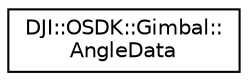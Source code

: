 digraph "Graphical Class Hierarchy"
{
 // INTERACTIVE_SVG=YES
 // LATEX_PDF_SIZE
  edge [fontname="Helvetica",fontsize="10",labelfontname="Helvetica",labelfontsize="10"];
  node [fontname="Helvetica",fontsize="10",shape=record];
  rankdir="LR";
  Node0 [label="DJI::OSDK::Gimbal::\lAngleData",height=0.2,width=0.4,color="black", fillcolor="white", style="filled",URL="$structDJI_1_1OSDK_1_1Gimbal_1_1AngleData.html",tooltip="The Angle Data struct for gimbal control."];
}
